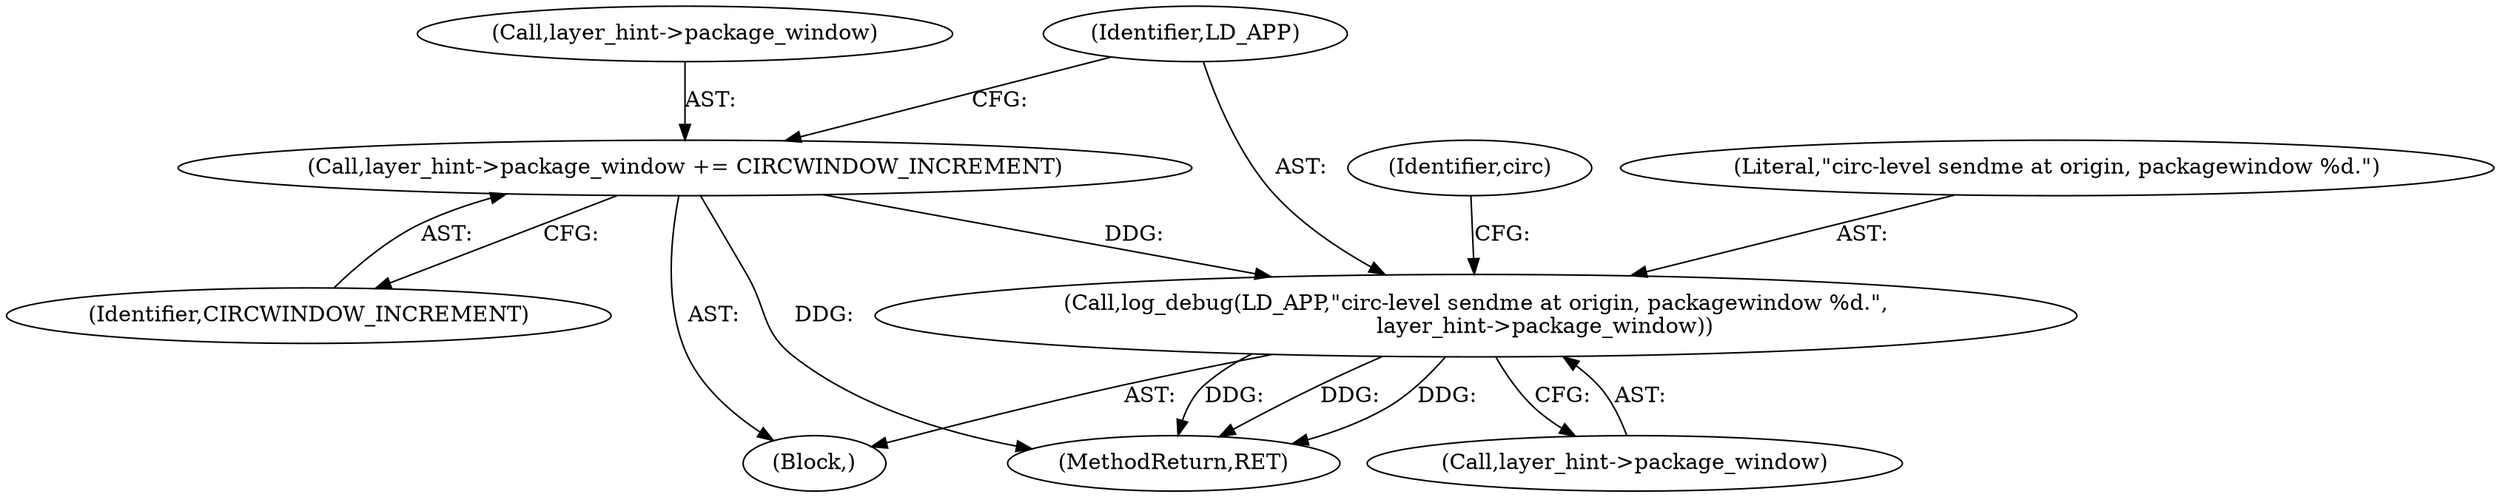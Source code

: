 digraph "0_tor_56a7c5bc15e0447203a491c1ee37de9939ad1dcd@pointer" {
"1000878" [label="(Call,log_debug(LD_APP,\"circ-level sendme at origin, packagewindow %d.\",\n                    layer_hint->package_window))"];
"1000873" [label="(Call,layer_hint->package_window += CIRCWINDOW_INCREMENT)"];
"1000879" [label="(Identifier,LD_APP)"];
"1000874" [label="(Call,layer_hint->package_window)"];
"1001064" [label="(MethodReturn,RET)"];
"1000873" [label="(Call,layer_hint->package_window += CIRCWINDOW_INCREMENT)"];
"1000885" [label="(Identifier,circ)"];
"1000856" [label="(Block,)"];
"1000877" [label="(Identifier,CIRCWINDOW_INCREMENT)"];
"1000880" [label="(Literal,\"circ-level sendme at origin, packagewindow %d.\")"];
"1000878" [label="(Call,log_debug(LD_APP,\"circ-level sendme at origin, packagewindow %d.\",\n                    layer_hint->package_window))"];
"1000881" [label="(Call,layer_hint->package_window)"];
"1000878" -> "1000856"  [label="AST: "];
"1000878" -> "1000881"  [label="CFG: "];
"1000879" -> "1000878"  [label="AST: "];
"1000880" -> "1000878"  [label="AST: "];
"1000881" -> "1000878"  [label="AST: "];
"1000885" -> "1000878"  [label="CFG: "];
"1000878" -> "1001064"  [label="DDG: "];
"1000878" -> "1001064"  [label="DDG: "];
"1000878" -> "1001064"  [label="DDG: "];
"1000873" -> "1000878"  [label="DDG: "];
"1000873" -> "1000856"  [label="AST: "];
"1000873" -> "1000877"  [label="CFG: "];
"1000874" -> "1000873"  [label="AST: "];
"1000877" -> "1000873"  [label="AST: "];
"1000879" -> "1000873"  [label="CFG: "];
"1000873" -> "1001064"  [label="DDG: "];
}
